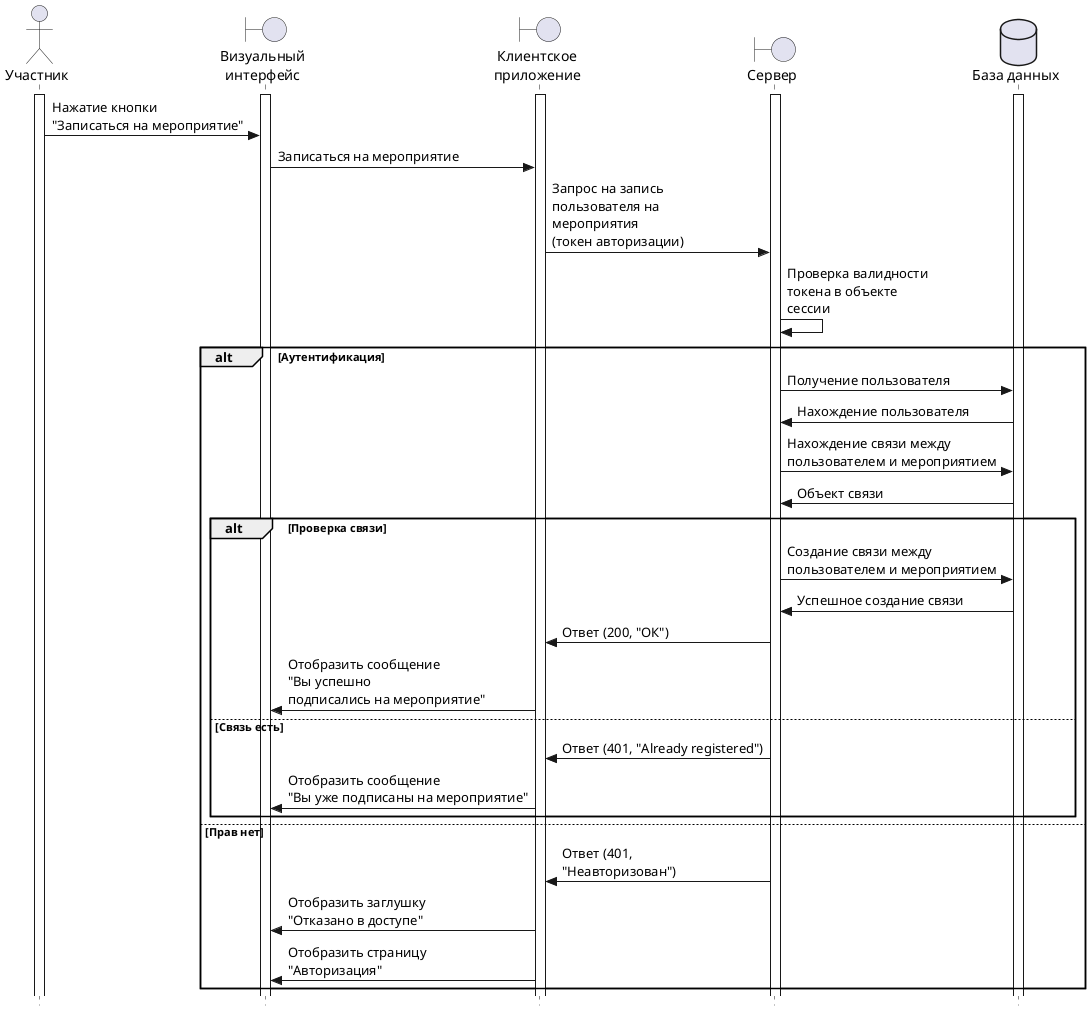@startuml
'https://plantuml.com/sequence-diagram

skinparam style strictuml
actor Участник as User
activate User

boundary "Визуальный\nинтерфейс" as VI
activate VI

boundary "Клиентское\nприложение" as CApp
activate CApp

boundary Сервер as Server
activate Server

database "База данных" as BD
activate BD

User -> VI: Нажатие кнопки\n"Записаться на мероприятие"
VI -> CApp: Записаться на мероприятие
CApp -> Server: Запрос на запись\nпользователя на\nмероприятия\n(токен авторизации)

Server -> Server: Проверка валидности\nтокена в объекте\nсессии

alt Аутентификация

    Server -> BD: Получение пользователя
    BD -> Server: Нахождение пользователя
    Server -> BD: Нахождение связи между\nпользователем и мероприятием
    BD -> Server: Объект связи

    alt Проверка связи

        Server -> BD: Создание связи между\nпользователем и мероприятием
        BD -> Server: Успешное создание связи

        Server -> CApp: Ответ (200, "ОК")
        CApp -> VI: Отобразить сообщение\n"Вы успешно\nподписались на мероприятие"

    else Связь есть

        Server -> CApp: Ответ (401, "Already registered")
        CApp -> VI: Отобразить сообщение\n"Вы уже подписаны на мероприятие"

    end

else Прав нет

   Server ->  CApp: Ответ (401,\n"Неавторизован")
   CApp -> VI: Отобразить заглушку\n"Отказано в доступе"
   CApp -> VI: Отобразить страницу\n"Авторизация"

end

@enduml